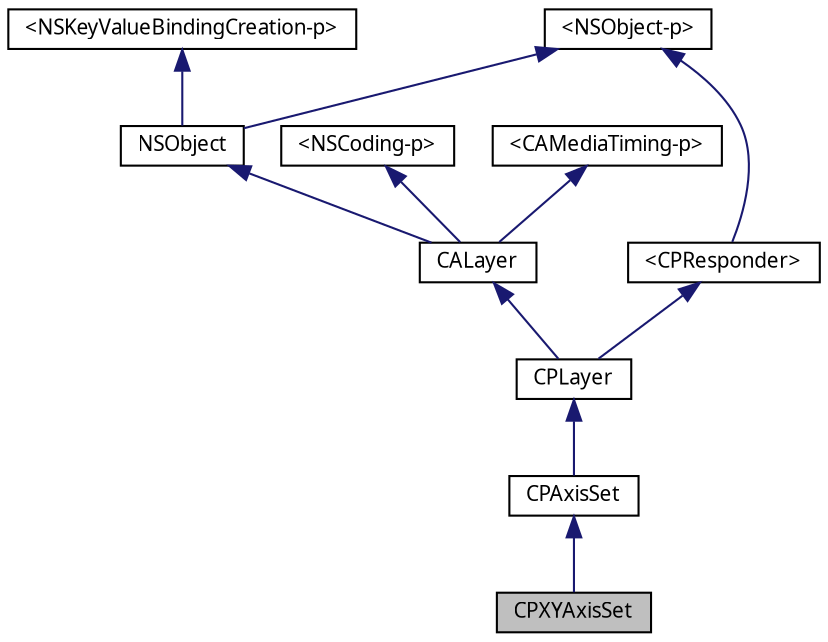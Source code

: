 digraph G
{
  bgcolor="transparent";
  edge [fontname="Lucinda Grande",fontsize="10",labelfontname="Lucinda Grande",labelfontsize="10"];
  node [fontname="Lucinda Grande",fontsize="10",shape=record];
  Node1 [label="CPXYAxisSet",height=0.2,width=0.4,color="black", fillcolor="grey75", style="filled" fontcolor="black"];
  Node2 -> Node1 [dir=back,color="midnightblue",fontsize="10",style="solid",fontname="Lucinda Grande"];
  Node2 [label="CPAxisSet",height=0.2,width=0.4,color="black",URL="$interface_c_p_axis_set.html",tooltip="A container layer for the set of axes for a graph."];
  Node3 -> Node2 [dir=back,color="midnightblue",fontsize="10",style="solid",fontname="Lucinda Grande"];
  Node3 [label="CPLayer",height=0.2,width=0.4,color="black",URL="$interface_c_p_layer.html",tooltip="Base class for all Core Animation layers in Core Plot."];
  Node4 -> Node3 [dir=back,color="midnightblue",fontsize="10",style="solid",fontname="Lucinda Grande"];
  Node4 [label="CALayer",height=0.2,width=0.4,color="black",URL="doxygen-cocoa-tags.xml$http://developer.apple.com/documentation/GraphicsImaging/Reference/CALayer_class/Introduction/Introduction.html"];
  Node5 -> Node4 [dir=back,color="midnightblue",fontsize="10",style="solid",fontname="Lucinda Grande"];
  Node5 [label="NSObject",height=0.2,width=0.4,color="black",URL="doxygen-cocoa-tags.xml$http://developer.apple.com/documentation/Cocoa/Reference/Foundation/Classes/NSObject_Class/Reference/Reference.html"];
  Node6 -> Node5 [dir=back,color="midnightblue",fontsize="10",style="solid",fontname="Lucinda Grande"];
  Node6 [label="\<NSObject-p\>",height=0.2,width=0.4,color="black",URL="doxygen-cocoa-tags.xml$http://developer.apple.com/documentation/Cocoa/Reference/Foundation/Protocols/NSObject_Protocol/Reference/NSObject.html"];
  Node7 -> Node5 [dir=back,color="midnightblue",fontsize="10",style="solid",fontname="Lucinda Grande"];
  Node7 [label="\<NSKeyValueBindingCreation-p\>",height=0.2,width=0.4,color="black",URL="doxygen-cocoa-tags.xml$http://developer.apple.com/documentation/Cocoa/Reference/ApplicationKit/Protocols/NSKeyValueBindingCreation_Protocol/Reference/Reference.html"];
  Node8 -> Node4 [dir=back,color="midnightblue",fontsize="10",style="solid",fontname="Lucinda Grande"];
  Node8 [label="\<NSCoding-p\>",height=0.2,width=0.4,color="black",URL="doxygen-cocoa-tags.xml$http://developer.apple.com/documentation/Cocoa/Reference/Foundation/Protocols/NSCoding_Protocol/Reference/Reference.html"];
  Node9 -> Node4 [dir=back,color="midnightblue",fontsize="10",style="solid",fontname="Lucinda Grande"];
  Node9 [label="\<CAMediaTiming-p\>",height=0.2,width=0.4,color="black",URL="doxygen-cocoa-tags.xml$http://developer.apple.com/documentation/GraphicsImaging/Reference/CAMediaTiming_protocol/Introduction/Introduction.html"];
  Node10 -> Node3 [dir=back,color="midnightblue",fontsize="10",style="solid",fontname="Lucinda Grande"];
  Node10 [label="\<CPResponder\>",height=0.2,width=0.4,color="black",URL="$protocol_c_p_responder-p.html",tooltip="The basis of all event processing in Core Plot."];
  Node6 -> Node10 [dir=back,color="midnightblue",fontsize="10",style="solid",fontname="Lucinda Grande"];
}
